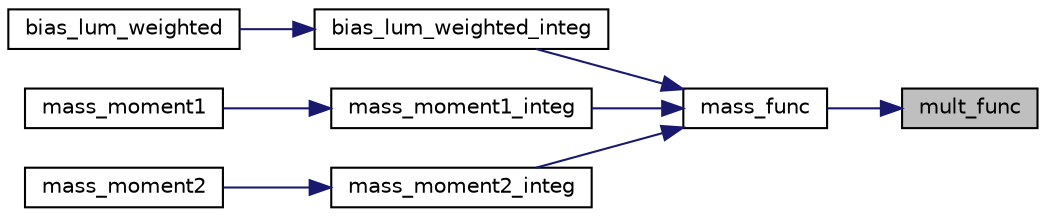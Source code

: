 digraph "mult_func"
{
 // LATEX_PDF_SIZE
  edge [fontname="Helvetica",fontsize="10",labelfontname="Helvetica",labelfontsize="10"];
  node [fontname="Helvetica",fontsize="10",shape=record];
  rankdir="RL";
  Node1 [label="mult_func",height=0.2,width=0.4,color="black", fillcolor="grey75", style="filled", fontcolor="black",tooltip="Compute the multiplicity function needed to compute the halo mass function Three models are implement..."];
  Node1 -> Node2 [dir="back",color="midnightblue",fontsize="10",style="solid",fontname="Helvetica"];
  Node2 [label="mass_func",height=0.2,width=0.4,color="black", fillcolor="white", style="filled",URL="$d7/d10/line__ingredients_8c.html#a2ca7a5add6fca8bd94165085f351f702",tooltip="Compute the halo mass function for Press-Schechter, Sheth-Tormen and Tinker models see Pillepich et a..."];
  Node2 -> Node3 [dir="back",color="midnightblue",fontsize="10",style="solid",fontname="Helvetica"];
  Node3 [label="bias_lum_weighted_integ",height=0.2,width=0.4,color="black", fillcolor="white", style="filled",URL="$d7/d10/line__ingredients_8c.html#a609c2a4b205e7f497d4b96657510fd5f",tooltip="Compute the luminosityy-weighted linear and quadratic line biases."];
  Node3 -> Node4 [dir="back",color="midnightblue",fontsize="10",style="solid",fontname="Helvetica"];
  Node4 [label="bias_lum_weighted",height=0.2,width=0.4,color="black", fillcolor="white", style="filled",URL="$d7/d10/line__ingredients_8c.html#aa050a054d3724145e3b46788bf279c79",tooltip=" "];
  Node2 -> Node5 [dir="back",color="midnightblue",fontsize="10",style="solid",fontname="Helvetica"];
  Node5 [label="mass_moment1_integ",height=0.2,width=0.4,color="black", fillcolor="white", style="filled",URL="$d7/d10/line__ingredients_8c.html#ab82b15c827d1213a94e3ff9ce4ddad32",tooltip="Compute the first luminosityy-weighted mass moment."];
  Node5 -> Node6 [dir="back",color="midnightblue",fontsize="10",style="solid",fontname="Helvetica"];
  Node6 [label="mass_moment1",height=0.2,width=0.4,color="black", fillcolor="white", style="filled",URL="$d7/d10/line__ingredients_8c.html#a4024cda73f4069d07113edd77ae35d4e",tooltip="in unit of M_sun/Mpc^3"];
  Node2 -> Node7 [dir="back",color="midnightblue",fontsize="10",style="solid",fontname="Helvetica"];
  Node7 [label="mass_moment2_integ",height=0.2,width=0.4,color="black", fillcolor="white", style="filled",URL="$d7/d10/line__ingredients_8c.html#af293c79ca858df80dcc0ef9f29448059",tooltip="Compute the second luminosityy-weighted mass moment."];
  Node7 -> Node8 [dir="back",color="midnightblue",fontsize="10",style="solid",fontname="Helvetica"];
  Node8 [label="mass_moment2",height=0.2,width=0.4,color="black", fillcolor="white", style="filled",URL="$d7/d10/line__ingredients_8c.html#a905f3fe9b824af5ce217f36af3c767e5",tooltip="in unit of M_sun/Mpc^3"];
}
